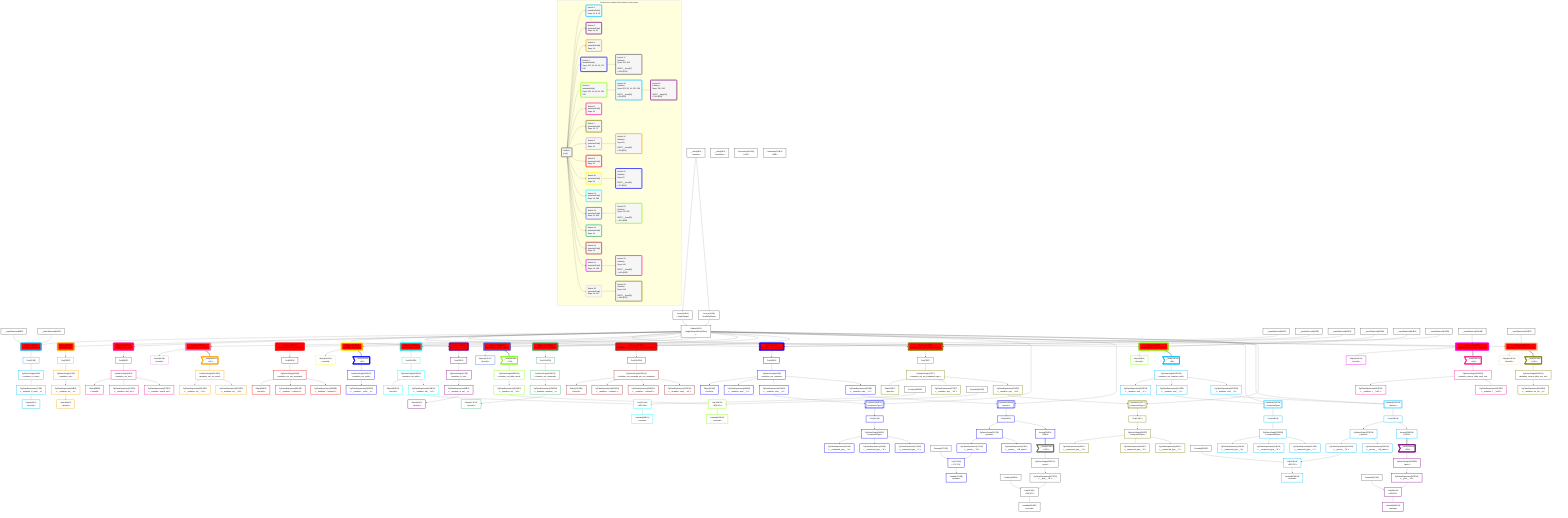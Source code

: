 graph TD
    classDef path fill:#eee,stroke:#000,color:#000
    classDef plan fill:#fff,stroke-width:3px,color:#000
    classDef itemplan fill:#fff,stroke-width:6px,color:#000
    classDef sideeffectplan fill:#f00,stroke-width:6px,color:#000
    classDef bucket fill:#f6f6f6,color:#000,stroke-width:6px,text-align:left


    %% define steps
    __Value3["__Value[3∈0]<br />ᐸcontextᐳ"]:::plan
    __Value5["__Value[5∈0]<br />ᐸrootValueᐳ"]:::plan
    __InputStaticLeaf9["__InputStaticLeaf[9∈0]"]:::plan
    __InputStaticLeaf10["__InputStaticLeaf[10∈0]"]:::plan
    Access12["Access[12∈0]<br />ᐸ3.pgSettingsᐳ"]:::plan
    Access13["Access[13∈0]<br />ᐸ3.withPgClientᐳ"]:::plan
    Object14["Object[14∈0]<br />ᐸ{pgSettings,withPgClient}ᐳ"]:::plan
    PgSelect11[["PgSelect[11∈1]<br />ᐸmutation_in_inoutᐳ"]]:::sideeffectplan
    First15["First[15∈1]"]:::plan
    PgSelectSingle16["PgSelectSingle[16∈1]<br />ᐸmutation_in_inoutᐳ"]:::plan
    PgClassExpression17["PgClassExpression[17∈1]<br />ᐸ__mutation_in_inout__.vᐳ"]:::plan
    Object18["Object[18∈1]<br />ᐸ{result}ᐳ"]:::plan
    __InputStaticLeaf21["__InputStaticLeaf[21∈0]"]:::plan
    PgSelect22[["PgSelect[22∈2]<br />ᐸmutation_in_outᐳ"]]:::sideeffectplan
    First26["First[26∈2]"]:::plan
    PgSelectSingle27["PgSelectSingle[27∈2]<br />ᐸmutation_in_outᐳ"]:::plan
    PgClassExpression28["PgClassExpression[28∈2]<br />ᐸ__mutation_in_out__.vᐳ"]:::plan
    Object29["Object[29∈2]<br />ᐸ{result}ᐳ"]:::plan
    PgSelect32[["PgSelect[32∈3]<br />ᐸmutation_outᐳ"]]:::sideeffectplan
    First36["First[36∈3]"]:::plan
    PgSelectSingle37["PgSelectSingle[37∈3]<br />ᐸmutation_outᐳ"]:::plan
    PgClassExpression38["PgClassExpression[38∈3]<br />ᐸ__mutation_out__.vᐳ"]:::plan
    Object39["Object[39∈3]<br />ᐸ{result}ᐳ"]:::plan
    __InputStaticLeaf42["__InputStaticLeaf[42∈0]"]:::plan
    __InputStaticLeaf43["__InputStaticLeaf[43∈0]"]:::plan
    PgSelect44[["PgSelect[44∈4]<br />ᐸmutation_out_complexᐳ"]]:::sideeffectplan
    First48["First[48∈4]"]:::plan
    PgSelectSingle49["PgSelectSingle[49∈4]<br />ᐸmutation_out_complexᐳ"]:::plan
    Object50["Object[50∈4]<br />ᐸ{result}ᐳ"]:::plan
    __InputStaticLeaf53["__InputStaticLeaf[53∈0]"]:::plan
    __InputStaticLeaf54["__InputStaticLeaf[54∈0]"]:::plan
    PgSelect55[["PgSelect[55∈5]<br />ᐸmutation_out_complex_setofᐳ"]]:::sideeffectplan
    Object59["Object[59∈5]<br />ᐸ{result}ᐳ"]:::plan
    PgSelect62[["PgSelect[62∈6]<br />ᐸmutation_out_outᐳ"]]:::sideeffectplan
    First66["First[66∈6]"]:::plan
    PgSelectSingle67["PgSelectSingle[67∈6]<br />ᐸmutation_out_outᐳ"]:::plan
    Object68["Object[68∈6]<br />ᐸ{result}ᐳ"]:::plan
    __InputStaticLeaf71["__InputStaticLeaf[71∈0]"]:::plan
    PgSelect72[["PgSelect[72∈7]<br />ᐸmutation_out_out_compound_typeᐳ"]]:::sideeffectplan
    First76["First[76∈7]"]:::plan
    PgSelectSingle77["PgSelectSingle[77∈7]<br />ᐸmutation_out_out_compound_typeᐳ"]:::plan
    Object78["Object[78∈7]<br />ᐸ{result}ᐳ"]:::plan
    PgSelect81[["PgSelect[81∈8]<br />ᐸmutation_out_out_setofᐳ"]]:::sideeffectplan
    Object85["Object[85∈8]<br />ᐸ{result}ᐳ"]:::plan
    PgSelect88[["PgSelect[88∈9]<br />ᐸmutation_out_out_unnamedᐳ"]]:::sideeffectplan
    First92["First[92∈9]"]:::plan
    PgSelectSingle93["PgSelectSingle[93∈9]<br />ᐸmutation_out_out_unnamedᐳ"]:::plan
    Object94["Object[94∈9]<br />ᐸ{result}ᐳ"]:::plan
    PgSelect97[["PgSelect[97∈10]<br />ᐸmutation_out_setofᐳ"]]:::sideeffectplan
    Object101["Object[101∈10]<br />ᐸ{result}ᐳ"]:::plan
    PgSelect104[["PgSelect[104∈11]<br />ᐸmutation_out_tableᐳ"]]:::sideeffectplan
    First108["First[108∈11]"]:::plan
    PgSelectSingle109["PgSelectSingle[109∈11]<br />ᐸmutation_out_tableᐳ"]:::plan
    Object110["Object[110∈11]<br />ᐸ{result}ᐳ"]:::plan
    PgSelect113[["PgSelect[113∈12]<br />ᐸmutation_out_table_setofᐳ"]]:::sideeffectplan
    Object117["Object[117∈12]<br />ᐸ{result}ᐳ"]:::plan
    PgSelect120[["PgSelect[120∈13]<br />ᐸmutation_out_unnamedᐳ"]]:::sideeffectplan
    First124["First[124∈13]"]:::plan
    PgSelectSingle125["PgSelectSingle[125∈13]<br />ᐸmutation_out_unnamedᐳ"]:::plan
    PgClassExpression126["PgClassExpression[126∈13]<br />ᐸ__mutation...nnamed__.vᐳ"]:::plan
    Object127["Object[127∈13]<br />ᐸ{result}ᐳ"]:::plan
    PgSelect130[["PgSelect[130∈14]<br />ᐸmutation_out_unnamed_out_out_unnamedᐳ"]]:::sideeffectplan
    First134["First[134∈14]"]:::plan
    PgSelectSingle135["PgSelectSingle[135∈14]<br />ᐸmutation_out_unnamed_out_out_unnamedᐳ"]:::plan
    Object136["Object[136∈14]<br />ᐸ{result}ᐳ"]:::plan
    __InputStaticLeaf139["__InputStaticLeaf[139∈0]"]:::plan
    PgSelect140[["PgSelect[140∈15]<br />ᐸmutation_returns_table_multi_colᐳ"]]:::sideeffectplan
    Object144["Object[144∈15]<br />ᐸ{result}ᐳ"]:::plan
    __InputStaticLeaf147["__InputStaticLeaf[147∈0]"]:::plan
    PgSelect148[["PgSelect[148∈16]<br />ᐸmutation_returns_table_one_colᐳ"]]:::sideeffectplan
    Object152["Object[152∈16]<br />ᐸ{result}ᐳ"]:::plan
    PgClassExpression153["PgClassExpression[153∈4]<br />ᐸ__mutation...plex__.”x”ᐳ"]:::plan
    PgClassExpression154["PgClassExpression[154∈4]<br />ᐸ__mutation...plex__.”y”ᐳ"]:::plan
    PgSelect155[["PgSelect[155∈4]<br />ᐸcompoundTypeᐳ"]]:::plan
    First159["First[159∈4]"]:::plan
    PgSelectSingle160["PgSelectSingle[160∈4]<br />ᐸcompoundTypeᐳ"]:::plan
    PgClassExpression161["PgClassExpression[161∈4]<br />ᐸ__mutation...plex__.”z”ᐳ"]:::plan
    PgSelect162[["PgSelect[162∈4]<br />ᐸpersonᐳ"]]:::plan
    First166["First[166∈4]"]:::plan
    PgSelectSingle167["PgSelectSingle[167∈4]<br />ᐸpersonᐳ"]:::plan
    PgClassExpression168["PgClassExpression[168∈4]<br />ᐸ__compound_type__.”a”ᐳ"]:::plan
    PgClassExpression169["PgClassExpression[169∈4]<br />ᐸ__compound_type__.”b”ᐳ"]:::plan
    PgClassExpression170["PgClassExpression[170∈4]<br />ᐸ__compound_type__.”c”ᐳ"]:::plan
    Constant171["Constant[171∈0]"]:::plan
    PgClassExpression172["PgClassExpression[172∈4]<br />ᐸ__person__.”id”ᐳ"]:::plan
    List173["List[173∈4]<br />ᐸ171,172ᐳ"]:::plan
    Lambda174["Lambda[174∈4]<br />ᐸencodeᐳ"]:::plan
    PgClassExpression176["PgClassExpression[176∈4]<br />ᐸ__person__...full_name”ᐳ"]:::plan
    Connection202["Connection[202∈0]<br />ᐸ198ᐳ"]:::plan
    Access316["Access[316∈4]<br />ᐸ166.0ᐳ"]:::plan
    __Item204>"__Item[204∈17]<br />ᐸ316ᐳ"]:::itemplan
    PgSelectSingle205["PgSelectSingle[205∈17]<br />ᐸpostᐳ"]:::plan
    Constant206["Constant[206∈0]"]:::plan
    PgClassExpression207["PgClassExpression[207∈17]<br />ᐸ__post__.”id”ᐳ"]:::plan
    List208["List[208∈17]<br />ᐸ206,207ᐳ"]:::plan
    Lambda209["Lambda[209∈17]<br />ᐸencodeᐳ"]:::plan
    __Item211>"__Item[211∈18]<br />ᐸ55ᐳ"]:::itemplan
    PgSelectSingle212["PgSelectSingle[212∈18]<br />ᐸmutation_out_complex_setofᐳ"]:::plan
    PgClassExpression213["PgClassExpression[213∈18]<br />ᐸ__mutation...etof__.”x”ᐳ"]:::plan
    PgClassExpression214["PgClassExpression[214∈18]<br />ᐸ__mutation...etof__.”y”ᐳ"]:::plan
    PgSelect215[["PgSelect[215∈18]<br />ᐸcompoundTypeᐳ"]]:::plan
    First219["First[219∈18]"]:::plan
    PgSelectSingle220["PgSelectSingle[220∈18]<br />ᐸcompoundTypeᐳ"]:::plan
    PgClassExpression221["PgClassExpression[221∈18]<br />ᐸ__mutation...etof__.”z”ᐳ"]:::plan
    PgSelect222[["PgSelect[222∈18]<br />ᐸpersonᐳ"]]:::plan
    First226["First[226∈18]"]:::plan
    PgSelectSingle227["PgSelectSingle[227∈18]<br />ᐸpersonᐳ"]:::plan
    PgClassExpression228["PgClassExpression[228∈18]<br />ᐸ__compound_type__.”a”ᐳ"]:::plan
    PgClassExpression229["PgClassExpression[229∈18]<br />ᐸ__compound_type__.”b”ᐳ"]:::plan
    PgClassExpression230["PgClassExpression[230∈18]<br />ᐸ__compound_type__.”c”ᐳ"]:::plan
    Constant231["Constant[231∈0]"]:::plan
    PgClassExpression232["PgClassExpression[232∈18]<br />ᐸ__person__.”id”ᐳ"]:::plan
    List233["List[233∈18]<br />ᐸ231,232ᐳ"]:::plan
    Lambda234["Lambda[234∈18]<br />ᐸencodeᐳ"]:::plan
    PgClassExpression236["PgClassExpression[236∈18]<br />ᐸ__person__...full_name”ᐳ"]:::plan
    Connection262["Connection[262∈0]<br />ᐸ258ᐳ"]:::plan
    Access315["Access[315∈18]<br />ᐸ226.0ᐳ"]:::plan
    __Item264>"__Item[264∈19]<br />ᐸ315ᐳ"]:::itemplan
    PgSelectSingle265["PgSelectSingle[265∈19]<br />ᐸpostᐳ"]:::plan
    Constant266["Constant[266∈0]"]:::plan
    PgClassExpression267["PgClassExpression[267∈19]<br />ᐸ__post__.”id”ᐳ"]:::plan
    List268["List[268∈19]<br />ᐸ266,267ᐳ"]:::plan
    Lambda269["Lambda[269∈19]<br />ᐸencodeᐳ"]:::plan
    PgClassExpression271["PgClassExpression[271∈6]<br />ᐸ__mutation...first_out”ᐳ"]:::plan
    PgClassExpression272["PgClassExpression[272∈6]<br />ᐸ__mutation...econd_out”ᐳ"]:::plan
    PgClassExpression273["PgClassExpression[273∈7]<br />ᐸ__mutation...ype__.”o1”ᐳ"]:::plan
    PgClassExpression274["PgClassExpression[274∈7]<br />ᐸ__mutation...ype__.”o2”ᐳ"]:::plan
    PgSelect275[["PgSelect[275∈7]<br />ᐸcompoundTypeᐳ"]]:::plan
    First279["First[279∈7]"]:::plan
    PgSelectSingle280["PgSelectSingle[280∈7]<br />ᐸcompoundTypeᐳ"]:::plan
    PgClassExpression281["PgClassExpression[281∈7]<br />ᐸ__compound_type__.”a”ᐳ"]:::plan
    PgClassExpression282["PgClassExpression[282∈7]<br />ᐸ__compound_type__.”b”ᐳ"]:::plan
    PgClassExpression283["PgClassExpression[283∈7]<br />ᐸ__compound_type__.”c”ᐳ"]:::plan
    __Item284>"__Item[284∈20]<br />ᐸ81ᐳ"]:::itemplan
    PgSelectSingle285["PgSelectSingle[285∈20]<br />ᐸmutation_out_out_setofᐳ"]:::plan
    PgClassExpression286["PgClassExpression[286∈20]<br />ᐸ__mutation...tof__.”o1”ᐳ"]:::plan
    PgClassExpression287["PgClassExpression[287∈20]<br />ᐸ__mutation...tof__.”o2”ᐳ"]:::plan
    PgClassExpression288["PgClassExpression[288∈9]<br />ᐸ__mutation....”column1”ᐳ"]:::plan
    PgClassExpression289["PgClassExpression[289∈9]<br />ᐸ__mutation....”column2”ᐳ"]:::plan
    __Item290>"__Item[290∈21]<br />ᐸ97ᐳ"]:::itemplan
    PgSelectSingle291["PgSelectSingle[291∈21]<br />ᐸmutation_out_setofᐳ"]:::plan
    PgClassExpression292["PgClassExpression[292∈21]<br />ᐸ__mutation..._setof__.vᐳ"]:::plan
    Constant293["Constant[293∈0]"]:::plan
    PgClassExpression294["PgClassExpression[294∈11]<br />ᐸ__mutation...ble__.”id”ᐳ"]:::plan
    List295["List[295∈11]<br />ᐸ293,294ᐳ"]:::plan
    Lambda296["Lambda[296∈11]<br />ᐸencodeᐳ"]:::plan
    __Item298>"__Item[298∈22]<br />ᐸ113ᐳ"]:::itemplan
    PgSelectSingle299["PgSelectSingle[299∈22]<br />ᐸmutation_out_table_setofᐳ"]:::plan
    Constant300["Constant[300∈0]"]:::plan
    PgClassExpression301["PgClassExpression[301∈22]<br />ᐸ__mutation...tof__.”id”ᐳ"]:::plan
    List302["List[302∈22]<br />ᐸ300,301ᐳ"]:::plan
    Lambda303["Lambda[303∈22]<br />ᐸencodeᐳ"]:::plan
    PgClassExpression305["PgClassExpression[305∈14]<br />ᐸ__mutation....”column1”ᐳ"]:::plan
    PgClassExpression306["PgClassExpression[306∈14]<br />ᐸ__mutation....”column3”ᐳ"]:::plan
    PgClassExpression307["PgClassExpression[307∈14]<br />ᐸ__mutation...med__.”o2”ᐳ"]:::plan
    __Item308>"__Item[308∈23]<br />ᐸ140ᐳ"]:::itemplan
    PgSelectSingle309["PgSelectSingle[309∈23]<br />ᐸmutation_returns_table_multi_colᐳ"]:::plan
    PgClassExpression310["PgClassExpression[310∈23]<br />ᐸ__mutation...l__.”col1”ᐳ"]:::plan
    PgClassExpression311["PgClassExpression[311∈23]<br />ᐸ__mutation...l__.”col2”ᐳ"]:::plan
    __Item312>"__Item[312∈24]<br />ᐸ148ᐳ"]:::itemplan
    PgSelectSingle313["PgSelectSingle[313∈24]<br />ᐸmutation_returns_table_one_colᐳ"]:::plan
    PgClassExpression314["PgClassExpression[314∈24]<br />ᐸ__mutation...ne_col__.vᐳ"]:::plan

    %% plan dependencies
    __Value3 --> Access12
    __Value3 --> Access13
    Access12 & Access13 --> Object14
    Object14 & __InputStaticLeaf9 & __InputStaticLeaf10 --> PgSelect11
    PgSelect11 --> First15
    First15 --> PgSelectSingle16
    PgSelectSingle16 --> PgClassExpression17
    PgClassExpression17 --> Object18
    Object14 & __InputStaticLeaf21 --> PgSelect22
    PgSelect22 --> First26
    First26 --> PgSelectSingle27
    PgSelectSingle27 --> PgClassExpression28
    PgClassExpression28 --> Object29
    Object14 --> PgSelect32
    PgSelect32 --> First36
    First36 --> PgSelectSingle37
    PgSelectSingle37 --> PgClassExpression38
    PgClassExpression38 --> Object39
    Object14 & __InputStaticLeaf42 & __InputStaticLeaf43 --> PgSelect44
    PgSelect44 --> First48
    First48 --> PgSelectSingle49
    PgSelectSingle49 --> Object50
    Object14 & __InputStaticLeaf53 & __InputStaticLeaf54 --> PgSelect55
    PgSelect55 --> Object59
    Object14 --> PgSelect62
    PgSelect62 --> First66
    First66 --> PgSelectSingle67
    PgSelectSingle67 --> Object68
    Object14 & __InputStaticLeaf71 --> PgSelect72
    PgSelect72 --> First76
    First76 --> PgSelectSingle77
    PgSelectSingle77 --> Object78
    Object14 --> PgSelect81
    PgSelect81 --> Object85
    Object14 --> PgSelect88
    PgSelect88 --> First92
    First92 --> PgSelectSingle93
    PgSelectSingle93 --> Object94
    Object14 --> PgSelect97
    PgSelect97 --> Object101
    Object14 --> PgSelect104
    PgSelect104 --> First108
    First108 --> PgSelectSingle109
    PgSelectSingle109 --> Object110
    Object14 --> PgSelect113
    PgSelect113 --> Object117
    Object14 --> PgSelect120
    PgSelect120 --> First124
    First124 --> PgSelectSingle125
    PgSelectSingle125 --> PgClassExpression126
    PgClassExpression126 --> Object127
    Object14 --> PgSelect130
    PgSelect130 --> First134
    First134 --> PgSelectSingle135
    PgSelectSingle135 --> Object136
    Object14 & __InputStaticLeaf139 --> PgSelect140
    PgSelect140 --> Object144
    Object14 & __InputStaticLeaf147 --> PgSelect148
    PgSelect148 --> Object152
    PgSelectSingle49 --> PgClassExpression153
    PgSelectSingle49 --> PgClassExpression154
    Object14 & PgClassExpression154 --> PgSelect155
    PgSelect155 --> First159
    First159 --> PgSelectSingle160
    PgSelectSingle49 --> PgClassExpression161
    Object14 & PgClassExpression161 --> PgSelect162
    PgSelect162 --> First166
    First166 --> PgSelectSingle167
    PgSelectSingle160 --> PgClassExpression168
    PgSelectSingle160 --> PgClassExpression169
    PgSelectSingle160 --> PgClassExpression170
    PgSelectSingle167 --> PgClassExpression172
    Constant171 & PgClassExpression172 --> List173
    List173 --> Lambda174
    PgSelectSingle167 --> PgClassExpression176
    First166 --> Access316
    Access316 ==> __Item204
    __Item204 --> PgSelectSingle205
    PgSelectSingle205 --> PgClassExpression207
    Constant206 & PgClassExpression207 --> List208
    List208 --> Lambda209
    PgSelect55 ==> __Item211
    __Item211 --> PgSelectSingle212
    PgSelectSingle212 --> PgClassExpression213
    PgSelectSingle212 --> PgClassExpression214
    Object14 & PgClassExpression214 --> PgSelect215
    PgSelect215 --> First219
    First219 --> PgSelectSingle220
    PgSelectSingle212 --> PgClassExpression221
    Object14 & PgClassExpression221 --> PgSelect222
    PgSelect222 --> First226
    First226 --> PgSelectSingle227
    PgSelectSingle220 --> PgClassExpression228
    PgSelectSingle220 --> PgClassExpression229
    PgSelectSingle220 --> PgClassExpression230
    PgSelectSingle227 --> PgClassExpression232
    Constant231 & PgClassExpression232 --> List233
    List233 --> Lambda234
    PgSelectSingle227 --> PgClassExpression236
    First226 --> Access315
    Access315 ==> __Item264
    __Item264 --> PgSelectSingle265
    PgSelectSingle265 --> PgClassExpression267
    Constant266 & PgClassExpression267 --> List268
    List268 --> Lambda269
    PgSelectSingle67 --> PgClassExpression271
    PgSelectSingle67 --> PgClassExpression272
    PgSelectSingle77 --> PgClassExpression273
    PgSelectSingle77 --> PgClassExpression274
    Object14 & PgClassExpression274 --> PgSelect275
    PgSelect275 --> First279
    First279 --> PgSelectSingle280
    PgSelectSingle280 --> PgClassExpression281
    PgSelectSingle280 --> PgClassExpression282
    PgSelectSingle280 --> PgClassExpression283
    PgSelect81 ==> __Item284
    __Item284 --> PgSelectSingle285
    PgSelectSingle285 --> PgClassExpression286
    PgSelectSingle285 --> PgClassExpression287
    PgSelectSingle93 --> PgClassExpression288
    PgSelectSingle93 --> PgClassExpression289
    PgSelect97 ==> __Item290
    __Item290 --> PgSelectSingle291
    PgSelectSingle291 --> PgClassExpression292
    PgSelectSingle109 --> PgClassExpression294
    Constant293 & PgClassExpression294 --> List295
    List295 --> Lambda296
    PgSelect113 ==> __Item298
    __Item298 --> PgSelectSingle299
    PgSelectSingle299 --> PgClassExpression301
    Constant300 & PgClassExpression301 --> List302
    List302 --> Lambda303
    PgSelectSingle135 --> PgClassExpression305
    PgSelectSingle135 --> PgClassExpression306
    PgSelectSingle135 --> PgClassExpression307
    PgSelect140 ==> __Item308
    __Item308 --> PgSelectSingle309
    PgSelectSingle309 --> PgClassExpression310
    PgSelectSingle309 --> PgClassExpression311
    PgSelect148 ==> __Item312
    __Item312 --> PgSelectSingle313
    PgSelectSingle313 --> PgClassExpression314

    %% plan-to-path relationships

    subgraph "Buckets for mutations/v4/mutation-return-types"
    Bucket0("Bucket 0<br />(root)"):::bucket
    classDef bucket0 stroke:#696969
    class Bucket0,__Value3,__Value5,__InputStaticLeaf9,__InputStaticLeaf10,Access12,Access13,Object14,__InputStaticLeaf21,__InputStaticLeaf42,__InputStaticLeaf43,__InputStaticLeaf53,__InputStaticLeaf54,__InputStaticLeaf71,__InputStaticLeaf139,__InputStaticLeaf147,Constant171,Connection202,Constant206,Constant231,Connection262,Constant266,Constant293,Constant300 bucket0
    Bucket1("Bucket 1<br />(mutationField)<br />Deps: 14, 9, 10"):::bucket
    classDef bucket1 stroke:#00bfff
    class Bucket1,PgSelect11,First15,PgSelectSingle16,PgClassExpression17,Object18 bucket1
    Bucket2("Bucket 2<br />(mutationField)<br />Deps: 14, 21"):::bucket
    classDef bucket2 stroke:#7f007f
    class Bucket2,PgSelect22,First26,PgSelectSingle27,PgClassExpression28,Object29 bucket2
    Bucket3("Bucket 3<br />(mutationField)<br />Deps: 14"):::bucket
    classDef bucket3 stroke:#ffa500
    class Bucket3,PgSelect32,First36,PgSelectSingle37,PgClassExpression38,Object39 bucket3
    Bucket4("Bucket 4<br />(mutationField)<br />Deps: 202, 14, 42, 43, 171, 206"):::bucket
    classDef bucket4 stroke:#0000ff
    class Bucket4,PgSelect44,First48,PgSelectSingle49,Object50,PgClassExpression153,PgClassExpression154,PgSelect155,First159,PgSelectSingle160,PgClassExpression161,PgSelect162,First166,PgSelectSingle167,PgClassExpression168,PgClassExpression169,PgClassExpression170,PgClassExpression172,List173,Lambda174,PgClassExpression176,Access316 bucket4
    Bucket5("Bucket 5<br />(mutationField)<br />Deps: 262, 14, 53, 54, 231, 266"):::bucket
    classDef bucket5 stroke:#7fff00
    class Bucket5,PgSelect55,Object59 bucket5
    Bucket6("Bucket 6<br />(mutationField)<br />Deps: 14"):::bucket
    classDef bucket6 stroke:#ff1493
    class Bucket6,PgSelect62,First66,PgSelectSingle67,Object68,PgClassExpression271,PgClassExpression272 bucket6
    Bucket7("Bucket 7<br />(mutationField)<br />Deps: 14, 71"):::bucket
    classDef bucket7 stroke:#808000
    class Bucket7,PgSelect72,First76,PgSelectSingle77,Object78,PgClassExpression273,PgClassExpression274,PgSelect275,First279,PgSelectSingle280,PgClassExpression281,PgClassExpression282,PgClassExpression283 bucket7
    Bucket8("Bucket 8<br />(mutationField)<br />Deps: 14"):::bucket
    classDef bucket8 stroke:#dda0dd
    class Bucket8,PgSelect81,Object85 bucket8
    Bucket9("Bucket 9<br />(mutationField)<br />Deps: 14"):::bucket
    classDef bucket9 stroke:#ff0000
    class Bucket9,PgSelect88,First92,PgSelectSingle93,Object94,PgClassExpression288,PgClassExpression289 bucket9
    Bucket10("Bucket 10<br />(mutationField)<br />Deps: 14"):::bucket
    classDef bucket10 stroke:#ffff00
    class Bucket10,PgSelect97,Object101 bucket10
    Bucket11("Bucket 11<br />(mutationField)<br />Deps: 14, 293"):::bucket
    classDef bucket11 stroke:#00ffff
    class Bucket11,PgSelect104,First108,PgSelectSingle109,Object110,PgClassExpression294,List295,Lambda296 bucket11
    Bucket12("Bucket 12<br />(mutationField)<br />Deps: 14, 300"):::bucket
    classDef bucket12 stroke:#4169e1
    class Bucket12,PgSelect113,Object117 bucket12
    Bucket13("Bucket 13<br />(mutationField)<br />Deps: 14"):::bucket
    classDef bucket13 stroke:#3cb371
    class Bucket13,PgSelect120,First124,PgSelectSingle125,PgClassExpression126,Object127 bucket13
    Bucket14("Bucket 14<br />(mutationField)<br />Deps: 14"):::bucket
    classDef bucket14 stroke:#a52a2a
    class Bucket14,PgSelect130,First134,PgSelectSingle135,Object136,PgClassExpression305,PgClassExpression306,PgClassExpression307 bucket14
    Bucket15("Bucket 15<br />(mutationField)<br />Deps: 14, 139"):::bucket
    classDef bucket15 stroke:#ff00ff
    class Bucket15,PgSelect140,Object144 bucket15
    Bucket16("Bucket 16<br />(mutationField)<br />Deps: 14, 147"):::bucket
    classDef bucket16 stroke:#f5deb3
    class Bucket16,PgSelect148,Object152 bucket16
    Bucket17("Bucket 17<br />(listItem)<br />Deps: 316, 206<br /><br />ROOT __Item{17}ᐸ316ᐳ[204]"):::bucket
    classDef bucket17 stroke:#696969
    class Bucket17,__Item204,PgSelectSingle205,PgClassExpression207,List208,Lambda209 bucket17
    Bucket18("Bucket 18<br />(listItem)<br />Deps: 262, 55, 14, 231, 266<br /><br />ROOT __Item{18}ᐸ55ᐳ[211]"):::bucket
    classDef bucket18 stroke:#00bfff
    class Bucket18,__Item211,PgSelectSingle212,PgClassExpression213,PgClassExpression214,PgSelect215,First219,PgSelectSingle220,PgClassExpression221,PgSelect222,First226,PgSelectSingle227,PgClassExpression228,PgClassExpression229,PgClassExpression230,PgClassExpression232,List233,Lambda234,PgClassExpression236,Access315 bucket18
    Bucket19("Bucket 19<br />(listItem)<br />Deps: 315, 266<br /><br />ROOT __Item{19}ᐸ315ᐳ[264]"):::bucket
    classDef bucket19 stroke:#7f007f
    class Bucket19,__Item264,PgSelectSingle265,PgClassExpression267,List268,Lambda269 bucket19
    Bucket20("Bucket 20<br />(listItem)<br />Deps: 81<br /><br />ROOT __Item{20}ᐸ81ᐳ[284]"):::bucket
    classDef bucket20 stroke:#ffa500
    class Bucket20,__Item284,PgSelectSingle285,PgClassExpression286,PgClassExpression287 bucket20
    Bucket21("Bucket 21<br />(listItem)<br />Deps: 97<br /><br />ROOT __Item{21}ᐸ97ᐳ[290]"):::bucket
    classDef bucket21 stroke:#0000ff
    class Bucket21,__Item290,PgSelectSingle291,PgClassExpression292 bucket21
    Bucket22("Bucket 22<br />(listItem)<br />Deps: 113, 300<br /><br />ROOT __Item{22}ᐸ113ᐳ[298]"):::bucket
    classDef bucket22 stroke:#7fff00
    class Bucket22,__Item298,PgSelectSingle299,PgClassExpression301,List302,Lambda303 bucket22
    Bucket23("Bucket 23<br />(listItem)<br />Deps: 140<br /><br />ROOT __Item{23}ᐸ140ᐳ[308]"):::bucket
    classDef bucket23 stroke:#ff1493
    class Bucket23,__Item308,PgSelectSingle309,PgClassExpression310,PgClassExpression311 bucket23
    Bucket24("Bucket 24<br />(listItem)<br />Deps: 148<br /><br />ROOT __Item{24}ᐸ148ᐳ[312]"):::bucket
    classDef bucket24 stroke:#808000
    class Bucket24,__Item312,PgSelectSingle313,PgClassExpression314 bucket24
    Bucket0 --> Bucket1 & Bucket2 & Bucket3 & Bucket4 & Bucket5 & Bucket6 & Bucket7 & Bucket8 & Bucket9 & Bucket10 & Bucket11 & Bucket12 & Bucket13 & Bucket14 & Bucket15 & Bucket16
    Bucket4 --> Bucket17
    Bucket5 --> Bucket18
    Bucket8 --> Bucket20
    Bucket10 --> Bucket21
    Bucket12 --> Bucket22
    Bucket15 --> Bucket23
    Bucket16 --> Bucket24
    Bucket18 --> Bucket19
    end